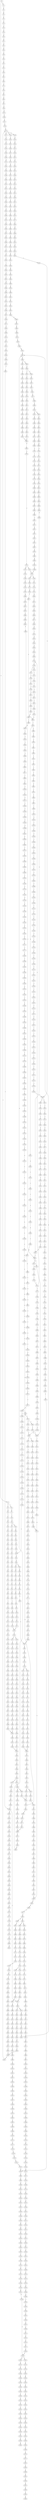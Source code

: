 strict digraph  {
	S0 -> S1 [ label = A ];
	S0 -> S2 [ label = G ];
	S1 -> S3 [ label = C ];
	S2 -> S4 [ label = C ];
	S2 -> S5 [ label = T ];
	S3 -> S6 [ label = A ];
	S4 -> S7 [ label = A ];
	S5 -> S8 [ label = A ];
	S6 -> S9 [ label = C ];
	S7 -> S10 [ label = C ];
	S8 -> S11 [ label = C ];
	S9 -> S12 [ label = T ];
	S10 -> S13 [ label = G ];
	S11 -> S14 [ label = A ];
	S12 -> S15 [ label = T ];
	S13 -> S16 [ label = C ];
	S13 -> S17 [ label = T ];
	S14 -> S18 [ label = T ];
	S15 -> S19 [ label = G ];
	S16 -> S20 [ label = G ];
	S17 -> S21 [ label = G ];
	S18 -> S22 [ label = G ];
	S19 -> S23 [ label = G ];
	S20 -> S24 [ label = C ];
	S21 -> S25 [ label = G ];
	S22 -> S26 [ label = G ];
	S23 -> S27 [ label = A ];
	S24 -> S28 [ label = A ];
	S25 -> S29 [ label = C ];
	S26 -> S30 [ label = C ];
	S27 -> S31 [ label = G ];
	S28 -> S32 [ label = G ];
	S29 -> S33 [ label = G ];
	S30 -> S34 [ label = G ];
	S31 -> S35 [ label = A ];
	S32 -> S36 [ label = C ];
	S33 -> S37 [ label = T ];
	S34 -> S38 [ label = C ];
	S35 -> S39 [ label = C ];
	S36 -> S40 [ label = C ];
	S37 -> S41 [ label = C ];
	S38 -> S42 [ label = C ];
	S39 -> S43 [ label = C ];
	S40 -> S44 [ label = G ];
	S41 -> S45 [ label = C ];
	S42 -> S46 [ label = C ];
	S43 -> S47 [ label = C ];
	S44 -> S48 [ label = G ];
	S45 -> S49 [ label = C ];
	S46 -> S50 [ label = C ];
	S47 -> S51 [ label = C ];
	S48 -> S52 [ label = C ];
	S48 -> S53 [ label = T ];
	S49 -> S54 [ label = C ];
	S50 -> S55 [ label = C ];
	S51 -> S56 [ label = C ];
	S52 -> S57 [ label = A ];
	S53 -> S58 [ label = G ];
	S54 -> S59 [ label = A ];
	S55 -> S60 [ label = A ];
	S56 -> S61 [ label = C ];
	S57 -> S62 [ label = C ];
	S58 -> S63 [ label = G ];
	S59 -> S64 [ label = C ];
	S60 -> S65 [ label = C ];
	S61 -> S66 [ label = T ];
	S62 -> S67 [ label = T ];
	S63 -> S68 [ label = A ];
	S64 -> S69 [ label = T ];
	S65 -> S70 [ label = T ];
	S66 -> S71 [ label = T ];
	S67 -> S72 [ label = T ];
	S68 -> S73 [ label = A ];
	S69 -> S74 [ label = T ];
	S70 -> S75 [ label = T ];
	S71 -> S76 [ label = C ];
	S72 -> S77 [ label = C ];
	S73 -> S78 [ label = G ];
	S74 -> S79 [ label = G ];
	S75 -> S80 [ label = T ];
	S76 -> S81 [ label = A ];
	S77 -> S82 [ label = A ];
	S78 -> S83 [ label = A ];
	S79 -> S84 [ label = A ];
	S80 -> S85 [ label = A ];
	S81 -> S86 [ label = G ];
	S82 -> S87 [ label = G ];
	S83 -> S88 [ label = A ];
	S84 -> S89 [ label = G ];
	S85 -> S90 [ label = G ];
	S86 -> S91 [ label = A ];
	S87 -> S92 [ label = C ];
	S88 -> S93 [ label = C ];
	S89 -> S94 [ label = C ];
	S90 -> S95 [ label = C ];
	S91 -> S96 [ label = G ];
	S92 -> S97 [ label = C ];
	S93 -> S98 [ label = G ];
	S94 -> S99 [ label = C ];
	S95 -> S100 [ label = C ];
	S96 -> S101 [ label = G ];
	S97 -> S102 [ label = G ];
	S98 -> S103 [ label = G ];
	S99 -> S104 [ label = G ];
	S100 -> S105 [ label = G ];
	S101 -> S106 [ label = T ];
	S102 -> S107 [ label = C ];
	S103 -> S108 [ label = C ];
	S104 -> S109 [ label = C ];
	S105 -> S110 [ label = T ];
	S106 -> S111 [ label = C ];
	S107 -> S112 [ label = C ];
	S108 -> S113 [ label = A ];
	S109 -> S114 [ label = C ];
	S110 -> S115 [ label = C ];
	S111 -> S116 [ label = C ];
	S112 -> S117 [ label = C ];
	S113 -> S118 [ label = C ];
	S114 -> S119 [ label = C ];
	S115 -> S120 [ label = C ];
	S116 -> S121 [ label = C ];
	S117 -> S122 [ label = C ];
	S118 -> S123 [ label = C ];
	S118 -> S124 [ label = T ];
	S119 -> S122 [ label = C ];
	S120 -> S125 [ label = C ];
	S121 -> S126 [ label = T ];
	S121 -> S127 [ label = A ];
	S121 -> S128 [ label = G ];
	S122 -> S129 [ label = T ];
	S123 -> S130 [ label = G ];
	S124 -> S131 [ label = G ];
	S125 -> S132 [ label = A ];
	S126 -> S133 [ label = T ];
	S127 -> S134 [ label = G ];
	S128 -> S135 [ label = G ];
	S129 -> S136 [ label = T ];
	S129 -> S137 [ label = C ];
	S130 -> S138 [ label = G ];
	S131 -> S139 [ label = G ];
	S132 -> S140 [ label = C ];
	S133 -> S141 [ label = C ];
	S134 -> S142 [ label = A ];
	S135 -> S143 [ label = A ];
	S136 -> S144 [ label = C ];
	S137 -> S145 [ label = C ];
	S138 -> S146 [ label = G ];
	S139 -> S147 [ label = G ];
	S140 -> S148 [ label = C ];
	S141 -> S149 [ label = T ];
	S142 -> S150 [ label = G ];
	S143 -> S151 [ label = G ];
	S144 -> S152 [ label = A ];
	S145 -> S153 [ label = A ];
	S146 -> S154 [ label = A ];
	S147 -> S155 [ label = A ];
	S148 -> S156 [ label = A ];
	S149 -> S157 [ label = C ];
	S150 -> S158 [ label = C ];
	S151 -> S159 [ label = G ];
	S152 -> S160 [ label = C ];
	S153 -> S161 [ label = C ];
	S154 -> S162 [ label = A ];
	S155 -> S163 [ label = A ];
	S156 -> S164 [ label = C ];
	S157 -> S165 [ label = G ];
	S158 -> S166 [ label = C ];
	S159 -> S167 [ label = C ];
	S160 -> S168 [ label = G ];
	S161 -> S169 [ label = C ];
	S162 -> S170 [ label = T ];
	S163 -> S171 [ label = C ];
	S164 -> S172 [ label = C ];
	S165 -> S173 [ label = T ];
	S166 -> S174 [ label = A ];
	S167 -> S175 [ label = G ];
	S168 -> S176 [ label = C ];
	S169 -> S177 [ label = C ];
	S170 -> S178 [ label = T ];
	S171 -> S179 [ label = T ];
	S172 -> S180 [ label = G ];
	S173 -> S181 [ label = A ];
	S174 -> S182 [ label = C ];
	S175 -> S183 [ label = T ];
	S176 -> S184 [ label = T ];
	S177 -> S185 [ label = G ];
	S178 -> S186 [ label = G ];
	S179 -> S187 [ label = G ];
	S180 -> S188 [ label = A ];
	S181 -> S189 [ label = C ];
	S182 -> S190 [ label = G ];
	S183 -> S191 [ label = G ];
	S184 -> S192 [ label = C ];
	S185 -> S193 [ label = C ];
	S186 -> S194 [ label = A ];
	S187 -> S195 [ label = G ];
	S188 -> S196 [ label = T ];
	S189 -> S197 [ label = G ];
	S190 -> S198 [ label = G ];
	S191 -> S199 [ label = G ];
	S192 -> S200 [ label = C ];
	S193 -> S201 [ label = C ];
	S194 -> S202 [ label = A ];
	S195 -> S203 [ label = A ];
	S196 -> S204 [ label = C ];
	S197 -> S205 [ label = G ];
	S198 -> S206 [ label = T ];
	S199 -> S207 [ label = T ];
	S200 -> S208 [ label = G ];
	S201 -> S209 [ label = G ];
	S202 -> S210 [ label = C ];
	S203 -> S211 [ label = C ];
	S204 -> S212 [ label = G ];
	S205 -> S213 [ label = C ];
	S206 -> S214 [ label = T ];
	S207 -> S215 [ label = A ];
	S208 -> S216 [ label = G ];
	S209 -> S217 [ label = G ];
	S210 -> S218 [ label = C ];
	S211 -> S219 [ label = C ];
	S212 -> S220 [ label = G ];
	S213 -> S221 [ label = T ];
	S214 -> S222 [ label = A ];
	S215 -> S223 [ label = T ];
	S216 -> S224 [ label = T ];
	S217 -> S225 [ label = T ];
	S218 -> S226 [ label = C ];
	S219 -> S227 [ label = C ];
	S220 -> S228 [ label = T ];
	S221 -> S229 [ label = A ];
	S222 -> S230 [ label = C ];
	S223 -> S231 [ label = G ];
	S224 -> S232 [ label = T ];
	S225 -> S233 [ label = C ];
	S226 -> S234 [ label = G ];
	S227 -> S235 [ label = G ];
	S228 -> S236 [ label = T ];
	S229 -> S237 [ label = C ];
	S230 -> S238 [ label = T ];
	S231 -> S239 [ label = A ];
	S232 -> S240 [ label = G ];
	S233 -> S241 [ label = C ];
	S234 -> S242 [ label = T ];
	S235 -> S243 [ label = T ];
	S236 -> S244 [ label = C ];
	S237 -> S245 [ label = T ];
	S238 -> S246 [ label = G ];
	S239 -> S247 [ label = G ];
	S240 -> S248 [ label = C ];
	S241 -> S249 [ label = C ];
	S242 -> S250 [ label = C ];
	S243 -> S251 [ label = C ];
	S244 -> S252 [ label = C ];
	S245 -> S253 [ label = G ];
	S246 -> S254 [ label = C ];
	S247 -> S255 [ label = C ];
	S248 -> S256 [ label = A ];
	S249 -> S257 [ label = A ];
	S250 -> S258 [ label = T ];
	S251 -> S259 [ label = T ];
	S252 -> S260 [ label = A ];
	S253 -> S261 [ label = G ];
	S254 -> S262 [ label = A ];
	S255 -> S263 [ label = G ];
	S256 -> S264 [ label = C ];
	S257 -> S265 [ label = G ];
	S258 -> S266 [ label = C ];
	S259 -> S266 [ label = C ];
	S260 -> S267 [ label = G ];
	S261 -> S268 [ label = T ];
	S262 -> S269 [ label = G ];
	S263 -> S270 [ label = G ];
	S264 -> S271 [ label = T ];
	S265 -> S272 [ label = T ];
	S266 -> S273 [ label = G ];
	S267 -> S274 [ label = T ];
	S268 -> S275 [ label = G ];
	S269 -> S276 [ label = A ];
	S270 -> S277 [ label = T ];
	S271 -> S278 [ label = G ];
	S272 -> S279 [ label = G ];
	S273 -> S280 [ label = G ];
	S274 -> S281 [ label = G ];
	S275 -> S282 [ label = C ];
	S276 -> S283 [ label = C ];
	S277 -> S284 [ label = C ];
	S278 -> S285 [ label = G ];
	S279 -> S286 [ label = G ];
	S280 -> S287 [ label = C ];
	S281 -> S288 [ label = G ];
	S282 -> S289 [ label = T ];
	S283 -> S290 [ label = G ];
	S284 -> S291 [ label = G ];
	S285 -> S292 [ label = T ];
	S286 -> S293 [ label = T ];
	S287 -> S294 [ label = A ];
	S288 -> S295 [ label = T ];
	S289 -> S296 [ label = A ];
	S290 -> S297 [ label = G ];
	S291 -> S298 [ label = C ];
	S292 -> S299 [ label = C ];
	S293 -> S300 [ label = C ];
	S294 -> S301 [ label = C ];
	S295 -> S300 [ label = C ];
	S296 -> S302 [ label = C ];
	S297 -> S303 [ label = A ];
	S298 -> S304 [ label = A ];
	S299 -> S305 [ label = G ];
	S300 -> S306 [ label = G ];
	S301 -> S307 [ label = C ];
	S302 -> S308 [ label = T ];
	S303 -> S309 [ label = C ];
	S304 -> S310 [ label = C ];
	S305 -> S311 [ label = T ];
	S306 -> S312 [ label = T ];
	S307 -> S313 [ label = G ];
	S308 -> S314 [ label = G ];
	S309 -> S315 [ label = A ];
	S310 -> S316 [ label = G ];
	S311 -> S317 [ label = C ];
	S312 -> S318 [ label = C ];
	S313 -> S319 [ label = A ];
	S314 -> S320 [ label = T ];
	S315 -> S321 [ label = C ];
	S316 -> S322 [ label = C ];
	S317 -> S323 [ label = C ];
	S318 -> S323 [ label = C ];
	S319 -> S324 [ label = G ];
	S319 -> S325 [ label = A ];
	S320 -> S326 [ label = A ];
	S321 -> S327 [ label = A ];
	S322 -> S328 [ label = G ];
	S323 -> S329 [ label = G ];
	S324 -> S330 [ label = T ];
	S325 -> S331 [ label = T ];
	S326 -> S332 [ label = A ];
	S327 -> S333 [ label = C ];
	S328 -> S334 [ label = C ];
	S329 -> S335 [ label = T ];
	S330 -> S336 [ label = C ];
	S331 -> S337 [ label = G ];
	S332 -> S338 [ label = C ];
	S333 -> S339 [ label = C ];
	S334 -> S340 [ label = G ];
	S335 -> S341 [ label = C ];
	S336 -> S342 [ label = C ];
	S337 -> S343 [ label = T ];
	S338 -> S344 [ label = A ];
	S339 -> S345 [ label = T ];
	S340 -> S346 [ label = C ];
	S340 -> S347 [ label = G ];
	S341 -> S348 [ label = A ];
	S342 -> S349 [ label = A ];
	S342 -> S350 [ label = T ];
	S343 -> S351 [ label = A ];
	S344 -> S352 [ label = C ];
	S345 -> S353 [ label = C ];
	S346 -> S354 [ label = G ];
	S347 -> S355 [ label = C ];
	S348 -> S356 [ label = C ];
	S349 -> S357 [ label = G ];
	S350 -> S358 [ label = C ];
	S351 -> S359 [ label = G ];
	S352 -> S360 [ label = A ];
	S353 -> S361 [ label = T ];
	S354 -> S362 [ label = T ];
	S355 -> S363 [ label = T ];
	S356 -> S364 [ label = C ];
	S357 -> S365 [ label = T ];
	S357 -> S366 [ label = C ];
	S358 -> S367 [ label = G ];
	S359 -> S368 [ label = T ];
	S360 -> S369 [ label = C ];
	S361 -> S370 [ label = A ];
	S362 -> S371 [ label = C ];
	S363 -> S372 [ label = G ];
	S364 -> S373 [ label = C ];
	S364 -> S374 [ label = G ];
	S365 -> S375 [ label = A ];
	S366 -> S376 [ label = T ];
	S367 -> S377 [ label = A ];
	S368 -> S378 [ label = T ];
	S369 -> S379 [ label = G ];
	S370 -> S380 [ label = G ];
	S371 -> S381 [ label = G ];
	S372 -> S382 [ label = G ];
	S373 -> S383 [ label = T ];
	S374 -> S384 [ label = A ];
	S375 -> S385 [ label = G ];
	S376 -> S386 [ label = T ];
	S377 -> S387 [ label = A ];
	S378 -> S388 [ label = T ];
	S379 -> S389 [ label = C ];
	S380 -> S390 [ label = A ];
	S381 -> S391 [ label = A ];
	S382 -> S392 [ label = A ];
	S383 -> S393 [ label = G ];
	S384 -> S394 [ label = A ];
	S384 -> S395 [ label = G ];
	S385 -> S396 [ label = G ];
	S385 -> S397 [ label = C ];
	S386 -> S398 [ label = C ];
	S387 -> S399 [ label = C ];
	S388 -> S400 [ label = C ];
	S389 -> S401 [ label = T ];
	S390 -> S402 [ label = A ];
	S391 -> S403 [ label = C ];
	S392 -> S404 [ label = A ];
	S393 -> S405 [ label = T ];
	S394 -> S406 [ label = T ];
	S395 -> S407 [ label = T ];
	S396 -> S408 [ label = G ];
	S397 -> S409 [ label = T ];
	S398 -> S410 [ label = A ];
	S399 -> S411 [ label = T ];
	S400 -> S412 [ label = A ];
	S401 -> S413 [ label = C ];
	S402 -> S414 [ label = C ];
	S403 -> S415 [ label = G ];
	S404 -> S416 [ label = T ];
	S405 -> S417 [ label = C ];
	S406 -> S418 [ label = C ];
	S407 -> S336 [ label = C ];
	S408 -> S419 [ label = T ];
	S409 -> S420 [ label = C ];
	S410 -> S421 [ label = C ];
	S411 -> S422 [ label = T ];
	S412 -> S423 [ label = C ];
	S413 -> S424 [ label = C ];
	S414 -> S425 [ label = G ];
	S415 -> S426 [ label = C ];
	S416 -> S427 [ label = G ];
	S417 -> S428 [ label = C ];
	S418 -> S429 [ label = C ];
	S419 -> S430 [ label = C ];
	S420 -> S431 [ label = C ];
	S421 -> S432 [ label = G ];
	S422 -> S433 [ label = C ];
	S423 -> S434 [ label = T ];
	S424 -> S435 [ label = T ];
	S425 -> S436 [ label = A ];
	S426 -> S437 [ label = G ];
	S427 -> S438 [ label = G ];
	S428 -> S439 [ label = T ];
	S429 -> S440 [ label = T ];
	S430 -> S441 [ label = A ];
	S431 -> S442 [ label = A ];
	S432 -> S443 [ label = C ];
	S433 -> S444 [ label = A ];
	S434 -> S445 [ label = C ];
	S435 -> S446 [ label = A ];
	S436 -> S447 [ label = G ];
	S437 -> S448 [ label = C ];
	S438 -> S449 [ label = G ];
	S439 -> S450 [ label = A ];
	S439 -> S451 [ label = T ];
	S440 -> S452 [ label = C ];
	S441 -> S453 [ label = C ];
	S442 -> S454 [ label = C ];
	S443 -> S455 [ label = C ];
	S444 -> S456 [ label = A ];
	S445 -> S457 [ label = C ];
	S446 -> S458 [ label = G ];
	S447 -> S459 [ label = G ];
	S448 -> S460 [ label = C ];
	S449 -> S461 [ label = G ];
	S450 -> S462 [ label = C ];
	S451 -> S463 [ label = G ];
	S452 -> S464 [ label = G ];
	S453 -> S465 [ label = T ];
	S454 -> S466 [ label = C ];
	S455 -> S467 [ label = C ];
	S456 -> S468 [ label = C ];
	S457 -> S469 [ label = T ];
	S458 -> S470 [ label = A ];
	S459 -> S471 [ label = T ];
	S460 -> S472 [ label = T ];
	S461 -> S473 [ label = T ];
	S462 -> S474 [ label = T ];
	S463 -> S475 [ label = A ];
	S463 -> S476 [ label = T ];
	S464 -> S477 [ label = A ];
	S465 -> S478 [ label = C ];
	S466 -> S479 [ label = G ];
	S467 -> S480 [ label = T ];
	S468 -> S481 [ label = C ];
	S468 -> S482 [ label = T ];
	S469 -> S483 [ label = T ];
	S470 -> S484 [ label = A ];
	S471 -> S485 [ label = G ];
	S472 -> S486 [ label = C ];
	S473 -> S487 [ label = C ];
	S474 -> S488 [ label = A ];
	S475 -> S489 [ label = A ];
	S476 -> S490 [ label = A ];
	S477 -> S491 [ label = A ];
	S478 -> S492 [ label = G ];
	S479 -> S493 [ label = G ];
	S480 -> S494 [ label = T ];
	S481 -> S495 [ label = G ];
	S482 -> S496 [ label = G ];
	S483 -> S497 [ label = T ];
	S484 -> S498 [ label = C ];
	S485 -> S499 [ label = T ];
	S486 -> S500 [ label = G ];
	S487 -> S501 [ label = C ];
	S488 -> S502 [ label = C ];
	S489 -> S503 [ label = C ];
	S490 -> S504 [ label = G ];
	S491 -> S399 [ label = C ];
	S492 -> S505 [ label = C ];
	S493 -> S506 [ label = A ];
	S494 -> S507 [ label = C ];
	S495 -> S508 [ label = G ];
	S496 -> S509 [ label = G ];
	S496 -> S510 [ label = C ];
	S497 -> S511 [ label = C ];
	S498 -> S512 [ label = T ];
	S499 -> S513 [ label = C ];
	S500 -> S514 [ label = G ];
	S501 -> S515 [ label = G ];
	S502 -> S516 [ label = C ];
	S503 -> S517 [ label = T ];
	S504 -> S518 [ label = G ];
	S505 -> S519 [ label = T ];
	S506 -> S520 [ label = C ];
	S507 -> S521 [ label = A ];
	S508 -> S522 [ label = C ];
	S509 -> S523 [ label = C ];
	S510 -> S524 [ label = C ];
	S511 -> S525 [ label = A ];
	S512 -> S526 [ label = T ];
	S513 -> S527 [ label = C ];
	S514 -> S528 [ label = G ];
	S515 -> S529 [ label = C ];
	S516 -> S530 [ label = A ];
	S517 -> S531 [ label = T ];
	S518 -> S532 [ label = A ];
	S519 -> S533 [ label = T ];
	S520 -> S534 [ label = G ];
	S521 -> S535 [ label = T ];
	S522 -> S536 [ label = C ];
	S523 -> S537 [ label = C ];
	S524 -> S538 [ label = C ];
	S525 -> S539 [ label = T ];
	S526 -> S540 [ label = C ];
	S527 -> S541 [ label = C ];
	S528 -> S542 [ label = C ];
	S529 -> S543 [ label = C ];
	S530 -> S544 [ label = G ];
	S531 -> S545 [ label = C ];
	S532 -> S546 [ label = G ];
	S533 -> S547 [ label = C ];
	S534 -> S548 [ label = T ];
	S535 -> S549 [ label = C ];
	S536 -> S550 [ label = C ];
	S537 -> S551 [ label = C ];
	S538 -> S552 [ label = T ];
	S539 -> S553 [ label = C ];
	S540 -> S554 [ label = A ];
	S541 -> S555 [ label = T ];
	S542 -> S556 [ label = T ];
	S543 -> S557 [ label = G ];
	S544 -> S558 [ label = G ];
	S545 -> S559 [ label = A ];
	S546 -> S560 [ label = A ];
	S547 -> S561 [ label = A ];
	S548 -> S562 [ label = C ];
	S549 -> S563 [ label = C ];
	S550 -> S564 [ label = A ];
	S551 -> S565 [ label = A ];
	S552 -> S566 [ label = A ];
	S553 -> S567 [ label = C ];
	S554 -> S456 [ label = A ];
	S555 -> S568 [ label = G ];
	S556 -> S569 [ label = C ];
	S557 -> S570 [ label = G ];
	S558 -> S571 [ label = A ];
	S559 -> S456 [ label = A ];
	S560 -> S572 [ label = G ];
	S561 -> S573 [ label = T ];
	S562 -> S574 [ label = G ];
	S563 -> S575 [ label = A ];
	S564 -> S576 [ label = G ];
	S565 -> S577 [ label = G ];
	S566 -> S578 [ label = G ];
	S567 -> S579 [ label = A ];
	S568 -> S580 [ label = T ];
	S569 -> S581 [ label = A ];
	S570 -> S582 [ label = A ];
	S571 -> S583 [ label = G ];
	S572 -> S584 [ label = G ];
	S573 -> S585 [ label = C ];
	S574 -> S586 [ label = T ];
	S575 -> S587 [ label = G ];
	S576 -> S588 [ label = T ];
	S577 -> S589 [ label = G ];
	S578 -> S590 [ label = G ];
	S579 -> S587 [ label = G ];
	S580 -> S591 [ label = C ];
	S581 -> S592 [ label = C ];
	S582 -> S593 [ label = A ];
	S583 -> S594 [ label = A ];
	S584 -> S595 [ label = T ];
	S585 -> S596 [ label = C ];
	S586 -> S597 [ label = G ];
	S587 -> S598 [ label = A ];
	S588 -> S599 [ label = T ];
	S589 -> S600 [ label = T ];
	S590 -> S601 [ label = T ];
	S591 -> S602 [ label = C ];
	S592 -> S603 [ label = G ];
	S593 -> S604 [ label = C ];
	S594 -> S605 [ label = G ];
	S595 -> S606 [ label = C ];
	S596 -> S575 [ label = A ];
	S597 -> S607 [ label = A ];
	S598 -> S608 [ label = A ];
	S599 -> S609 [ label = G ];
	S600 -> S610 [ label = G ];
	S601 -> S611 [ label = G ];
	S602 -> S439 [ label = T ];
	S603 -> S612 [ label = T ];
	S604 -> S613 [ label = T ];
	S605 -> S614 [ label = T ];
	S606 -> S615 [ label = C ];
	S607 -> S616 [ label = C ];
	S608 -> S617 [ label = C ];
	S609 -> S618 [ label = T ];
	S610 -> S619 [ label = C ];
	S610 -> S620 [ label = G ];
	S611 -> S621 [ label = T ];
	S612 -> S622 [ label = C ];
	S613 -> S623 [ label = G ];
	S614 -> S624 [ label = C ];
	S615 -> S121 [ label = C ];
	S616 -> S625 [ label = C ];
	S617 -> S626 [ label = C ];
	S618 -> S627 [ label = G ];
	S619 -> S628 [ label = G ];
	S620 -> S629 [ label = G ];
	S621 -> S630 [ label = G ];
	S622 -> S631 [ label = C ];
	S623 -> S632 [ label = C ];
	S624 -> S633 [ label = A ];
	S625 -> S634 [ label = G ];
	S626 -> S635 [ label = A ];
	S626 -> S636 [ label = G ];
	S627 -> S637 [ label = C ];
	S628 -> S638 [ label = C ];
	S629 -> S639 [ label = C ];
	S630 -> S640 [ label = C ];
	S631 -> S641 [ label = A ];
	S632 -> S642 [ label = A ];
	S633 -> S643 [ label = G ];
	S634 -> S644 [ label = G ];
	S635 -> S645 [ label = G ];
	S635 -> S646 [ label = C ];
	S636 -> S647 [ label = G ];
	S637 -> S648 [ label = G ];
	S638 -> S649 [ label = G ];
	S639 -> S650 [ label = T ];
	S640 -> S651 [ label = G ];
	S641 -> S652 [ label = G ];
	S642 -> S653 [ label = A ];
	S643 -> S654 [ label = G ];
	S644 -> S655 [ label = T ];
	S645 -> S656 [ label = A ];
	S646 -> S657 [ label = C ];
	S647 -> S658 [ label = A ];
	S648 -> S659 [ label = T ];
	S649 -> S660 [ label = T ];
	S650 -> S661 [ label = T ];
	S651 -> S662 [ label = T ];
	S652 -> S663 [ label = C ];
	S653 -> S664 [ label = C ];
	S654 -> S665 [ label = A ];
	S655 -> S666 [ label = C ];
	S656 -> S667 [ label = C ];
	S657 -> S668 [ label = A ];
	S658 -> S669 [ label = C ];
	S659 -> S670 [ label = C ];
	S660 -> S671 [ label = C ];
	S661 -> S672 [ label = C ];
	S662 -> S673 [ label = C ];
	S663 -> S674 [ label = T ];
	S663 -> S675 [ label = G ];
	S664 -> S676 [ label = C ];
	S665 -> S677 [ label = C ];
	S666 -> S678 [ label = G ];
	S667 -> S679 [ label = T ];
	S668 -> S680 [ label = C ];
	S669 -> S681 [ label = G ];
	S670 -> S682 [ label = G ];
	S671 -> S683 [ label = G ];
	S672 -> S684 [ label = G ];
	S673 -> S682 [ label = G ];
	S674 -> S386 [ label = T ];
	S675 -> S685 [ label = A ];
	S676 -> S686 [ label = A ];
	S677 -> S687 [ label = C ];
	S678 -> S688 [ label = C ];
	S679 -> S689 [ label = C ];
	S680 -> S690 [ label = C ];
	S681 -> S691 [ label = C ];
	S682 -> S692 [ label = A ];
	S683 -> S693 [ label = T ];
	S684 -> S694 [ label = A ];
	S685 -> S695 [ label = G ];
	S686 -> S696 [ label = G ];
	S687 -> S697 [ label = A ];
	S688 -> S698 [ label = G ];
	S689 -> S699 [ label = C ];
	S690 -> S700 [ label = C ];
	S691 -> S701 [ label = C ];
	S692 -> S702 [ label = A ];
	S693 -> S703 [ label = G ];
	S694 -> S704 [ label = A ];
	S695 -> S705 [ label = T ];
	S696 -> S706 [ label = A ];
	S697 -> S707 [ label = G ];
	S698 -> S708 [ label = T ];
	S699 -> S709 [ label = C ];
	S700 -> S710 [ label = C ];
	S701 -> S711 [ label = C ];
	S702 -> S712 [ label = C ];
	S703 -> S713 [ label = C ];
	S704 -> S714 [ label = C ];
	S705 -> S715 [ label = C ];
	S706 -> S716 [ label = A ];
	S707 -> S717 [ label = T ];
	S708 -> S718 [ label = A ];
	S709 -> S719 [ label = A ];
	S710 -> S720 [ label = T ];
	S711 -> S721 [ label = A ];
	S712 -> S722 [ label = C ];
	S712 -> S723 [ label = A ];
	S713 -> S724 [ label = A ];
	S714 -> S725 [ label = A ];
	S715 -> S726 [ label = C ];
	S715 -> S727 [ label = T ];
	S716 -> S728 [ label = C ];
	S717 -> S729 [ label = C ];
	S718 -> S730 [ label = G ];
	S719 -> S731 [ label = T ];
	S720 -> S732 [ label = T ];
	S721 -> S733 [ label = T ];
	S722 -> S734 [ label = T ];
	S723 -> S735 [ label = C ];
	S724 -> S736 [ label = T ];
	S725 -> S737 [ label = C ];
	S726 -> S738 [ label = C ];
	S727 -> S739 [ label = C ];
	S728 -> S740 [ label = A ];
	S729 -> S741 [ label = T ];
	S730 -> S742 [ label = C ];
	S731 -> S743 [ label = C ];
	S732 -> S744 [ label = C ];
	S733 -> S745 [ label = C ];
	S734 -> S746 [ label = T ];
	S734 -> S747 [ label = G ];
	S735 -> S748 [ label = C ];
	S736 -> S749 [ label = C ];
	S737 -> S750 [ label = G ];
	S738 -> S751 [ label = T ];
	S738 -> S752 [ label = G ];
	S739 -> S753 [ label = G ];
	S740 -> S754 [ label = G ];
	S741 -> S755 [ label = C ];
	S742 -> S756 [ label = C ];
	S743 -> S757 [ label = T ];
	S744 -> S758 [ label = C ];
	S744 -> S759 [ label = G ];
	S745 -> S760 [ label = G ];
	S746 -> S761 [ label = C ];
	S747 -> S762 [ label = T ];
	S748 -> S763 [ label = C ];
	S749 -> S764 [ label = C ];
	S750 -> S765 [ label = C ];
	S751 -> S766 [ label = C ];
	S752 -> S767 [ label = C ];
	S753 -> S768 [ label = T ];
	S754 -> S769 [ label = C ];
	S755 -> S770 [ label = T ];
	S756 -> S771 [ label = G ];
	S757 -> S772 [ label = G ];
	S758 -> S773 [ label = T ];
	S759 -> S774 [ label = A ];
	S760 -> S775 [ label = T ];
	S761 -> S776 [ label = G ];
	S762 -> S777 [ label = C ];
	S763 -> S778 [ label = G ];
	S764 -> S779 [ label = G ];
	S765 -> S780 [ label = G ];
	S766 -> S781 [ label = C ];
	S767 -> S782 [ label = C ];
	S768 -> S783 [ label = C ];
	S769 -> S784 [ label = C ];
	S770 -> S785 [ label = G ];
	S771 -> S786 [ label = C ];
	S772 -> S787 [ label = C ];
	S773 -> S788 [ label = G ];
	S774 -> S789 [ label = T ];
	S775 -> S790 [ label = C ];
	S776 -> S791 [ label = T ];
	S777 -> S792 [ label = G ];
	S778 -> S793 [ label = T ];
	S779 -> S794 [ label = C ];
	S780 -> S795 [ label = C ];
	S781 -> S796 [ label = G ];
	S782 -> S797 [ label = T ];
	S783 -> S798 [ label = T ];
	S784 -> S799 [ label = G ];
	S785 -> S800 [ label = T ];
	S786 -> S801 [ label = T ];
	S787 -> S802 [ label = C ];
	S788 -> S803 [ label = T ];
	S789 -> S804 [ label = C ];
	S790 -> S805 [ label = C ];
	S791 -> S806 [ label = A ];
	S792 -> S807 [ label = C ];
	S793 -> S808 [ label = A ];
	S794 -> S809 [ label = A ];
	S795 -> S810 [ label = A ];
	S796 -> S811 [ label = G ];
	S797 -> S812 [ label = G ];
	S798 -> S813 [ label = G ];
	S799 -> S814 [ label = T ];
	S800 -> S815 [ label = A ];
	S801 -> S816 [ label = G ];
	S802 -> S817 [ label = A ];
	S803 -> S818 [ label = C ];
	S804 -> S819 [ label = G ];
	S805 -> S820 [ label = T ];
	S806 -> S821 [ label = C ];
	S807 -> S822 [ label = G ];
	S808 -> S823 [ label = C ];
	S809 -> S824 [ label = C ];
	S810 -> S825 [ label = C ];
	S811 -> S826 [ label = T ];
	S812 -> S827 [ label = T ];
	S813 -> S828 [ label = T ];
	S814 -> S829 [ label = C ];
	S816 -> S830 [ label = G ];
	S817 -> S831 [ label = G ];
	S818 -> S832 [ label = C ];
	S819 -> S833 [ label = T ];
	S820 -> S834 [ label = C ];
	S821 -> S835 [ label = T ];
	S822 -> S836 [ label = C ];
	S823 -> S837 [ label = G ];
	S824 -> S838 [ label = G ];
	S825 -> S839 [ label = G ];
	S826 -> S840 [ label = C ];
	S827 -> S841 [ label = C ];
	S828 -> S842 [ label = T ];
	S829 -> S843 [ label = C ];
	S830 -> S844 [ label = A ];
	S831 -> S845 [ label = T ];
	S832 -> S846 [ label = T ];
	S833 -> S847 [ label = T ];
	S834 -> S848 [ label = T ];
	S835 -> S849 [ label = T ];
	S836 -> S850 [ label = G ];
	S836 -> S851 [ label = A ];
	S837 -> S852 [ label = T ];
	S838 -> S853 [ label = T ];
	S839 -> S854 [ label = T ];
	S840 -> S855 [ label = T ];
	S841 -> S856 [ label = G ];
	S842 -> S857 [ label = C ];
	S843 -> S858 [ label = T ];
	S844 -> S859 [ label = A ];
	S845 -> S860 [ label = C ];
	S846 -> S451 [ label = T ];
	S847 -> S861 [ label = T ];
	S848 -> S862 [ label = T ];
	S849 -> S863 [ label = C ];
	S850 -> S864 [ label = A ];
	S851 -> S865 [ label = A ];
	S852 -> S866 [ label = C ];
	S853 -> S867 [ label = C ];
	S854 -> S868 [ label = C ];
	S855 -> S869 [ label = G ];
	S856 -> S870 [ label = C ];
	S857 -> S871 [ label = C ];
	S858 -> S872 [ label = C ];
	S859 -> S873 [ label = G ];
	S860 -> S874 [ label = G ];
	S861 -> S875 [ label = G ];
	S862 -> S876 [ label = C ];
	S863 -> S877 [ label = A ];
	S864 -> S878 [ label = G ];
	S865 -> S879 [ label = C ];
	S866 -> S880 [ label = C ];
	S867 -> S881 [ label = G ];
	S868 -> S882 [ label = C ];
	S869 -> S883 [ label = G ];
	S870 -> S822 [ label = G ];
	S871 -> S884 [ label = G ];
	S872 -> S885 [ label = T ];
	S873 -> S886 [ label = A ];
	S874 -> S887 [ label = T ];
	S875 -> S888 [ label = T ];
	S876 -> S889 [ label = T ];
	S877 -> S890 [ label = A ];
	S878 -> S891 [ label = C ];
	S879 -> S892 [ label = C ];
	S880 -> S893 [ label = A ];
	S881 -> S894 [ label = A ];
	S882 -> S895 [ label = A ];
	S883 -> S896 [ label = A ];
	S884 -> S897 [ label = T ];
	S885 -> S898 [ label = G ];
	S886 -> S899 [ label = A ];
	S887 -> S900 [ label = A ];
	S888 -> S901 [ label = A ];
	S889 -> S902 [ label = C ];
	S890 -> S903 [ label = G ];
	S891 -> S904 [ label = A ];
	S892 -> S905 [ label = C ];
	S893 -> S906 [ label = G ];
	S894 -> S907 [ label = G ];
	S895 -> S652 [ label = G ];
	S896 -> S908 [ label = G ];
	S897 -> S909 [ label = G ];
	S898 -> S910 [ label = T ];
	S899 -> S93 [ label = C ];
	S900 -> S911 [ label = A ];
	S901 -> S912 [ label = G ];
	S902 -> S913 [ label = G ];
	S903 -> S914 [ label = C ];
	S904 -> S915 [ label = G ];
	S905 -> S916 [ label = G ];
	S906 -> S663 [ label = C ];
	S907 -> S917 [ label = C ];
	S908 -> S918 [ label = G ];
	S909 -> S919 [ label = G ];
	S910 -> S920 [ label = C ];
	S911 -> S921 [ label = G ];
	S912 -> S922 [ label = G ];
	S913 -> S923 [ label = G ];
	S914 -> S924 [ label = G ];
	S915 -> S925 [ label = T ];
	S916 -> S926 [ label = T ];
	S917 -> S927 [ label = G ];
	S918 -> S928 [ label = G ];
	S919 -> S929 [ label = C ];
	S920 -> S930 [ label = G ];
	S921 -> S931 [ label = A ];
	S922 -> S932 [ label = A ];
	S923 -> S933 [ label = A ];
	S924 -> S934 [ label = A ];
	S925 -> S935 [ label = G ];
	S926 -> S936 [ label = A ];
	S927 -> S937 [ label = A ];
	S928 -> S938 [ label = T ];
	S929 -> S939 [ label = C ];
	S930 -> S940 [ label = T ];
	S931 -> S941 [ label = C ];
	S932 -> S942 [ label = A ];
	S933 -> S943 [ label = G ];
	S934 -> S944 [ label = G ];
	S935 -> S945 [ label = C ];
	S936 -> S946 [ label = C ];
	S937 -> S947 [ label = G ];
	S938 -> S948 [ label = G ];
	S939 -> S949 [ label = C ];
	S940 -> S950 [ label = G ];
	S941 -> S951 [ label = G ];
	S942 -> S952 [ label = A ];
	S943 -> S953 [ label = A ];
	S944 -> S954 [ label = T ];
	S945 -> S955 [ label = A ];
	S946 -> S956 [ label = A ];
	S947 -> S957 [ label = T ];
	S948 -> S958 [ label = T ];
	S949 -> S959 [ label = G ];
	S950 -> S960 [ label = G ];
	S951 -> S961 [ label = G ];
	S952 -> S962 [ label = G ];
	S953 -> S963 [ label = G ];
	S954 -> S964 [ label = C ];
	S955 -> S965 [ label = A ];
	S956 -> S966 [ label = G ];
	S957 -> S967 [ label = C ];
	S958 -> S968 [ label = T ];
	S959 -> S969 [ label = T ];
	S960 -> S970 [ label = T ];
	S961 -> S971 [ label = C ];
	S962 -> S972 [ label = G ];
	S963 -> S973 [ label = G ];
	S964 -> S726 [ label = C ];
	S965 -> S974 [ label = C ];
	S966 -> S975 [ label = C ];
	S967 -> S976 [ label = G ];
	S968 -> S977 [ label = C ];
	S969 -> S978 [ label = C ];
	S970 -> S979 [ label = A ];
	S971 -> S980 [ label = T ];
	S972 -> S981 [ label = T ];
	S973 -> S982 [ label = T ];
	S974 -> S983 [ label = A ];
	S975 -> S984 [ label = A ];
	S976 -> S985 [ label = A ];
	S977 -> S986 [ label = C ];
	S978 -> S987 [ label = C ];
	S979 -> S988 [ label = C ];
	S980 -> S989 [ label = C ];
	S981 -> S990 [ label = C ];
	S982 -> S606 [ label = C ];
	S983 -> S991 [ label = G ];
	S984 -> S992 [ label = G ];
	S985 -> S993 [ label = A ];
	S986 -> S994 [ label = A ];
	S987 -> S995 [ label = A ];
	S988 -> S996 [ label = C ];
	S989 -> S997 [ label = T ];
	S990 -> S998 [ label = C ];
	S991 -> S999 [ label = C ];
	S992 -> S1000 [ label = G ];
	S993 -> S1001 [ label = C ];
	S994 -> S1002 [ label = G ];
	S995 -> S1003 [ label = G ];
	S996 -> S1004 [ label = G ];
	S997 -> S1005 [ label = C ];
	S998 -> S1006 [ label = C ];
	S999 -> S1007 [ label = T ];
	S1000 -> S1008 [ label = T ];
	S1001 -> S1009 [ label = C ];
	S1002 -> S1010 [ label = C ];
	S1003 -> S1011 [ label = T ];
	S1004 -> S1012 [ label = G ];
	S1005 -> S1013 [ label = G ];
	S1006 -> S1014 [ label = G ];
	S1007 -> S1015 [ label = A ];
	S1008 -> S1016 [ label = G ];
	S1009 -> S734 [ label = T ];
	S1010 -> S1017 [ label = A ];
	S1011 -> S1018 [ label = A ];
	S1012 -> S1019 [ label = T ];
	S1013 -> S1020 [ label = A ];
	S1014 -> S1021 [ label = A ];
	S1015 -> S1022 [ label = C ];
	S1016 -> S1023 [ label = C ];
	S1017 -> S1024 [ label = G ];
	S1018 -> S385 [ label = G ];
	S1019 -> S1025 [ label = G ];
	S1020 -> S1026 [ label = A ];
	S1021 -> S1027 [ label = A ];
	S1022 -> S1028 [ label = G ];
	S1023 -> S1029 [ label = A ];
	S1024 -> S1030 [ label = A ];
	S1025 -> S1031 [ label = G ];
	S1026 -> S1032 [ label = G ];
	S1027 -> S1033 [ label = G ];
	S1028 -> S1034 [ label = A ];
	S1029 -> S1035 [ label = C ];
	S1030 -> S1036 [ label = T ];
	S1031 -> S1037 [ label = T ];
	S1032 -> S1038 [ label = T ];
	S1033 -> S1039 [ label = T ];
	S1034 -> S1040 [ label = G ];
	S1035 -> S1041 [ label = G ];
	S1036 -> S1042 [ label = A ];
	S1037 -> S1043 [ label = T ];
	S1038 -> S1044 [ label = C ];
	S1039 -> S1045 [ label = C ];
	S1040 -> S1046 [ label = A ];
	S1041 -> S1047 [ label = C ];
	S1042 -> S1048 [ label = A ];
	S1043 -> S1049 [ label = A ];
	S1044 -> S1050 [ label = G ];
	S1045 -> S1051 [ label = G ];
	S1046 -> S1052 [ label = A ];
	S1047 -> S1053 [ label = G ];
	S1048 -> S1054 [ label = A ];
	S1049 -> S1055 [ label = G ];
	S1050 -> S1056 [ label = C ];
	S1051 -> S1057 [ label = A ];
	S1052 -> S1058 [ label = C ];
	S1053 -> S1059 [ label = G ];
	S1054 -> S1060 [ label = A ];
	S1055 -> S1061 [ label = A ];
	S1056 -> S1062 [ label = G ];
	S1057 -> S1063 [ label = G ];
	S1058 -> S1064 [ label = T ];
	S1059 -> S1065 [ label = T ];
	S1060 -> S1066 [ label = A ];
	S1061 -> S1067 [ label = A ];
	S1062 -> S1068 [ label = G ];
	S1063 -> S1069 [ label = G ];
	S1064 -> S1070 [ label = G ];
	S1065 -> S1071 [ label = G ];
	S1066 -> S1072 [ label = C ];
	S1067 -> S1073 [ label = G ];
	S1068 -> S1074 [ label = C ];
	S1069 -> S1075 [ label = T ];
	S1070 -> S1076 [ label = G ];
	S1071 -> S1077 [ label = C ];
	S1072 -> S1078 [ label = T ];
	S1073 -> S1079 [ label = G ];
	S1074 -> S1080 [ label = T ];
	S1075 -> S1081 [ label = A ];
	S1076 -> S1082 [ label = C ];
	S1077 -> S1083 [ label = C ];
	S1078 -> S1084 [ label = T ];
	S1079 -> S1085 [ label = G ];
	S1080 -> S1086 [ label = A ];
	S1081 -> S1087 [ label = T ];
	S1082 -> S1088 [ label = G ];
	S1083 -> S1089 [ label = G ];
	S1084 -> S1090 [ label = T ];
	S1085 -> S1091 [ label = G ];
	S1086 -> S1092 [ label = T ];
	S1087 -> S1093 [ label = A ];
	S1088 -> S1094 [ label = C ];
	S1089 -> S1095 [ label = C ];
	S1090 -> S1096 [ label = G ];
	S1091 -> S1097 [ label = G ];
	S1092 -> S1098 [ label = A ];
	S1093 -> S1099 [ label = A ];
	S1094 -> S1100 [ label = A ];
	S1095 -> S1101 [ label = A ];
	S1096 -> S1102 [ label = C ];
	S1097 -> S1103 [ label = T ];
	S1098 -> S1104 [ label = G ];
	S1099 -> S1105 [ label = G ];
	S1100 -> S1106 [ label = G ];
	S1101 -> S1107 [ label = A ];
	S1102 -> S1108 [ label = C ];
	S1103 -> S1109 [ label = C ];
	S1104 -> S1110 [ label = T ];
	S1105 -> S1111 [ label = T ];
	S1106 -> S1112 [ label = C ];
	S1107 -> S1113 [ label = C ];
	S1108 -> S1114 [ label = G ];
	S1109 -> S1115 [ label = C ];
	S1110 -> S1116 [ label = A ];
	S1111 -> S1117 [ label = C ];
	S1112 -> S1118 [ label = G ];
	S1113 -> S1119 [ label = C ];
	S1114 -> S1120 [ label = T ];
	S1115 -> S1121 [ label = G ];
	S1116 -> S1122 [ label = G ];
	S1117 -> S1123 [ label = G ];
	S1118 -> S1124 [ label = G ];
	S1119 -> S1125 [ label = A ];
	S1120 -> S1126 [ label = A ];
	S1121 -> S1127 [ label = T ];
	S1122 -> S1128 [ label = C ];
	S1123 -> S1129 [ label = T ];
	S1124 -> S1130 [ label = G ];
	S1125 -> S1131 [ label = G ];
	S1126 -> S1132 [ label = G ];
	S1127 -> S1133 [ label = C ];
	S1128 -> S1134 [ label = C ];
	S1129 -> S1135 [ label = G ];
	S1130 -> S1136 [ label = T ];
	S1131 -> S1137 [ label = T ];
	S1132 -> S1138 [ label = C ];
	S1133 -> S1139 [ label = G ];
	S1134 -> S1140 [ label = G ];
	S1135 -> S1141 [ label = G ];
	S1136 -> S1142 [ label = G ];
	S1137 -> S1143 [ label = C ];
	S1138 -> S1144 [ label = C ];
	S1139 -> S1145 [ label = G ];
	S1140 -> S1146 [ label = A ];
	S1141 -> S1147 [ label = T ];
	S1142 -> S1148 [ label = C ];
	S1143 -> S1149 [ label = G ];
	S1144 -> S1150 [ label = G ];
	S1145 -> S1151 [ label = A ];
	S1146 -> S1152 [ label = A ];
	S1147 -> S979 [ label = A ];
	S1148 -> S1153 [ label = C ];
	S1149 -> S1154 [ label = C ];
	S1150 -> S1155 [ label = G ];
	S1151 -> S1156 [ label = A ];
	S1152 -> S1157 [ label = A ];
	S1153 -> S1158 [ label = G ];
	S1154 -> S1159 [ label = G ];
	S1155 -> S1160 [ label = T ];
	S1156 -> S1161 [ label = C ];
	S1157 -> S1162 [ label = C ];
	S1158 -> S1163 [ label = C ];
	S1159 -> S1164 [ label = C ];
	S1160 -> S1165 [ label = G ];
	S1161 -> S1166 [ label = A ];
	S1161 -> S1167 [ label = T ];
	S1162 -> S1168 [ label = C ];
	S1163 -> S1169 [ label = C ];
	S1164 -> S1170 [ label = A ];
	S1165 -> S1171 [ label = A ];
	S1166 -> S1172 [ label = G ];
	S1167 -> S1173 [ label = A ];
	S1168 -> S1174 [ label = C ];
	S1169 -> S1175 [ label = G ];
	S1170 -> S1176 [ label = G ];
	S1171 -> S1177 [ label = C ];
	S1172 -> S1178 [ label = G ];
	S1173 -> S1179 [ label = C ];
	S1174 -> S1180 [ label = C ];
	S1175 -> S1181 [ label = G ];
	S1176 -> S1182 [ label = C ];
	S1177 -> S1183 [ label = G ];
	S1178 -> S1184 [ label = A ];
	S1179 -> S1185 [ label = A ];
	S1180 -> S1186 [ label = G ];
	S1181 -> S1187 [ label = T ];
	S1182 -> S40 [ label = C ];
	S1183 -> S1188 [ label = T ];
	S1184 -> S1189 [ label = A ];
	S1185 -> S1190 [ label = A ];
	S1186 -> S1191 [ label = A ];
	S1187 -> S1192 [ label = G ];
	S1188 -> S1193 [ label = G ];
	S1189 -> S1194 [ label = T ];
	S1190 -> S1195 [ label = C ];
	S1191 -> S1196 [ label = C ];
	S1192 -> S1197 [ label = G ];
	S1193 -> S1198 [ label = G ];
	S1194 -> S1199 [ label = A ];
	S1195 -> S1200 [ label = G ];
	S1196 -> S1201 [ label = T ];
	S1197 -> S1202 [ label = T ];
	S1198 -> S1203 [ label = G ];
	S1199 -> S1204 [ label = G ];
	S1200 -> S1205 [ label = A ];
	S1201 -> S1206 [ label = A ];
	S1202 -> S1207 [ label = G ];
	S1203 -> S1208 [ label = T ];
	S1204 -> S1209 [ label = T ];
	S1205 -> S1210 [ label = A ];
	S1206 -> S1211 [ label = G ];
	S1207 -> S1212 [ label = G ];
	S1208 -> S1213 [ label = A ];
	S1209 -> S1214 [ label = C ];
	S1210 -> S1215 [ label = A ];
	S1211 -> S1216 [ label = A ];
	S1212 -> S1217 [ label = A ];
	S1213 -> S1218 [ label = C ];
	S1214 -> S1219 [ label = T ];
	S1215 -> S1220 [ label = A ];
	S1216 -> S1221 [ label = A ];
	S1217 -> S1222 [ label = A ];
	S1218 -> S1223 [ label = T ];
	S1219 -> S1224 [ label = C ];
	S1220 -> S1225 [ label = C ];
	S1221 -> S1226 [ label = T ];
	S1222 -> S1227 [ label = C ];
	S1223 -> S1228 [ label = A ];
	S1224 -> S1229 [ label = T ];
	S1225 -> S1230 [ label = A ];
	S1226 -> S1231 [ label = C ];
	S1227 -> S1232 [ label = C ];
	S1228 -> S1233 [ label = T ];
	S1229 -> S1234 [ label = C ];
	S1230 -> S1235 [ label = G ];
	S1231 -> S1236 [ label = G ];
	S1232 -> S1237 [ label = T ];
	S1233 -> S1238 [ label = T ];
	S1234 -> S1239 [ label = T ];
	S1235 -> S1240 [ label = A ];
	S1236 -> S1241 [ label = G ];
	S1237 -> S1242 [ label = C ];
	S1238 -> S1243 [ label = G ];
	S1239 -> S1244 [ label = G ];
	S1240 -> S1245 [ label = A ];
	S1241 -> S1246 [ label = G ];
	S1242 -> S1247 [ label = G ];
	S1243 -> S1248 [ label = G ];
	S1244 -> S1249 [ label = A ];
	S1245 -> S1250 [ label = G ];
	S1246 -> S1251 [ label = T ];
	S1247 -> S1252 [ label = G ];
	S1248 -> S1253 [ label = A ];
	S1249 -> S1254 [ label = G ];
	S1250 -> S1255 [ label = G ];
	S1251 -> S1256 [ label = A ];
	S1252 -> S1257 [ label = C ];
	S1253 -> S1258 [ label = A ];
	S1254 -> S1259 [ label = T ];
	S1255 -> S1260 [ label = G ];
	S1256 -> S1261 [ label = T ];
	S1257 -> S1262 [ label = A ];
	S1258 -> S1263 [ label = C ];
	S1259 -> S1264 [ label = A ];
	S1260 -> S1265 [ label = G ];
	S1261 -> S1266 [ label = C ];
	S1262 -> S1267 [ label = C ];
	S1263 -> S1268 [ label = G ];
	S1265 -> S1269 [ label = T ];
	S1266 -> S1270 [ label = C ];
	S1267 -> S1271 [ label = G ];
	S1268 -> S1272 [ label = G ];
	S1269 -> S1273 [ label = C ];
	S1270 -> S1274 [ label = C ];
	S1271 -> S1275 [ label = C ];
	S1272 -> S1276 [ label = T ];
	S1273 -> S1277 [ label = T ];
	S1274 -> S1278 [ label = G ];
	S1275 -> S1279 [ label = G ];
	S1276 -> S1280 [ label = A ];
	S1277 -> S1281 [ label = C ];
	S1278 -> S1282 [ label = A ];
	S1279 -> S1283 [ label = C ];
	S1280 -> S1284 [ label = C ];
	S1281 -> S1285 [ label = T ];
	S1282 -> S1286 [ label = A ];
	S1283 -> S340 [ label = G ];
	S1284 -> S1287 [ label = G ];
	S1285 -> S1288 [ label = C ];
	S1286 -> S1289 [ label = A ];
	S1287 -> S1290 [ label = A ];
	S1288 -> S1291 [ label = G ];
	S1289 -> S1292 [ label = G ];
	S1290 -> S1293 [ label = A ];
	S1291 -> S1294 [ label = T ];
	S1292 -> S1295 [ label = T ];
	S1293 -> S1296 [ label = G ];
	S1294 -> S1297 [ label = G ];
	S1295 -> S1298 [ label = G ];
	S1296 -> S1299 [ label = A ];
	S1297 -> S1300 [ label = G ];
	S1298 -> S1301 [ label = T ];
	S1299 -> S1302 [ label = A ];
	S1300 -> S1303 [ label = T ];
	S1301 -> S1304 [ label = C ];
	S1302 -> S1305 [ label = G ];
	S1303 -> S1306 [ label = A ];
	S1304 -> S1307 [ label = G ];
	S1305 -> S1308 [ label = T ];
	S1307 -> S1309 [ label = T ];
	S1308 -> S1310 [ label = G ];
	S1309 -> S1311 [ label = C ];
	S1310 -> S1312 [ label = T ];
	S1311 -> S1313 [ label = G ];
	S1312 -> S1314 [ label = C ];
	S1313 -> S1315 [ label = G ];
	S1314 -> S1316 [ label = C ];
	S1315 -> S1317 [ label = A ];
	S1316 -> S1318 [ label = T ];
	S1317 -> S1319 [ label = A ];
	S1318 -> S1320 [ label = G ];
	S1319 -> S1161 [ label = C ];
	S1320 -> S1321 [ label = G ];
	S1321 -> S1322 [ label = C ];
	S1322 -> S1323 [ label = C ];
	S1323 -> S1324 [ label = T ];
	S1324 -> S1325 [ label = G ];
	S1325 -> S1326 [ label = G ];
	S1326 -> S1327 [ label = G ];
	S1327 -> S1328 [ label = T ];
	S1328 -> S1329 [ label = C ];
	S1329 -> S1330 [ label = C ];
	S1330 -> S1331 [ label = C ];
	S1331 -> S1332 [ label = G ];
	S1332 -> S1333 [ label = A ];
	S1333 -> S1334 [ label = G ];
	S1334 -> S1335 [ label = T ];
	S1335 -> S1336 [ label = C ];
	S1336 -> S1337 [ label = C ];
	S1337 -> S349 [ label = A ];
}
